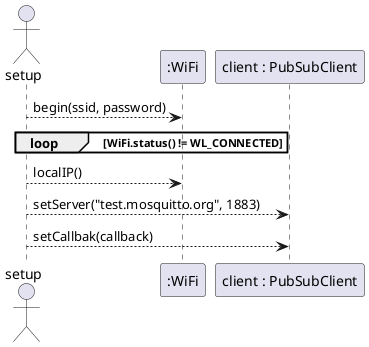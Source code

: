 @startuml

actor setup

setup --> ":WiFi" : begin(ssid, password)
loop WiFi.status() != WL_CONNECTED
end
setup --> ":WiFi" : localIP()


setup --> "client : PubSubClient" : setServer("test.mosquitto.org", 1883)
setup --> "client : PubSubClient" : setCallbak(callback)

@enduml